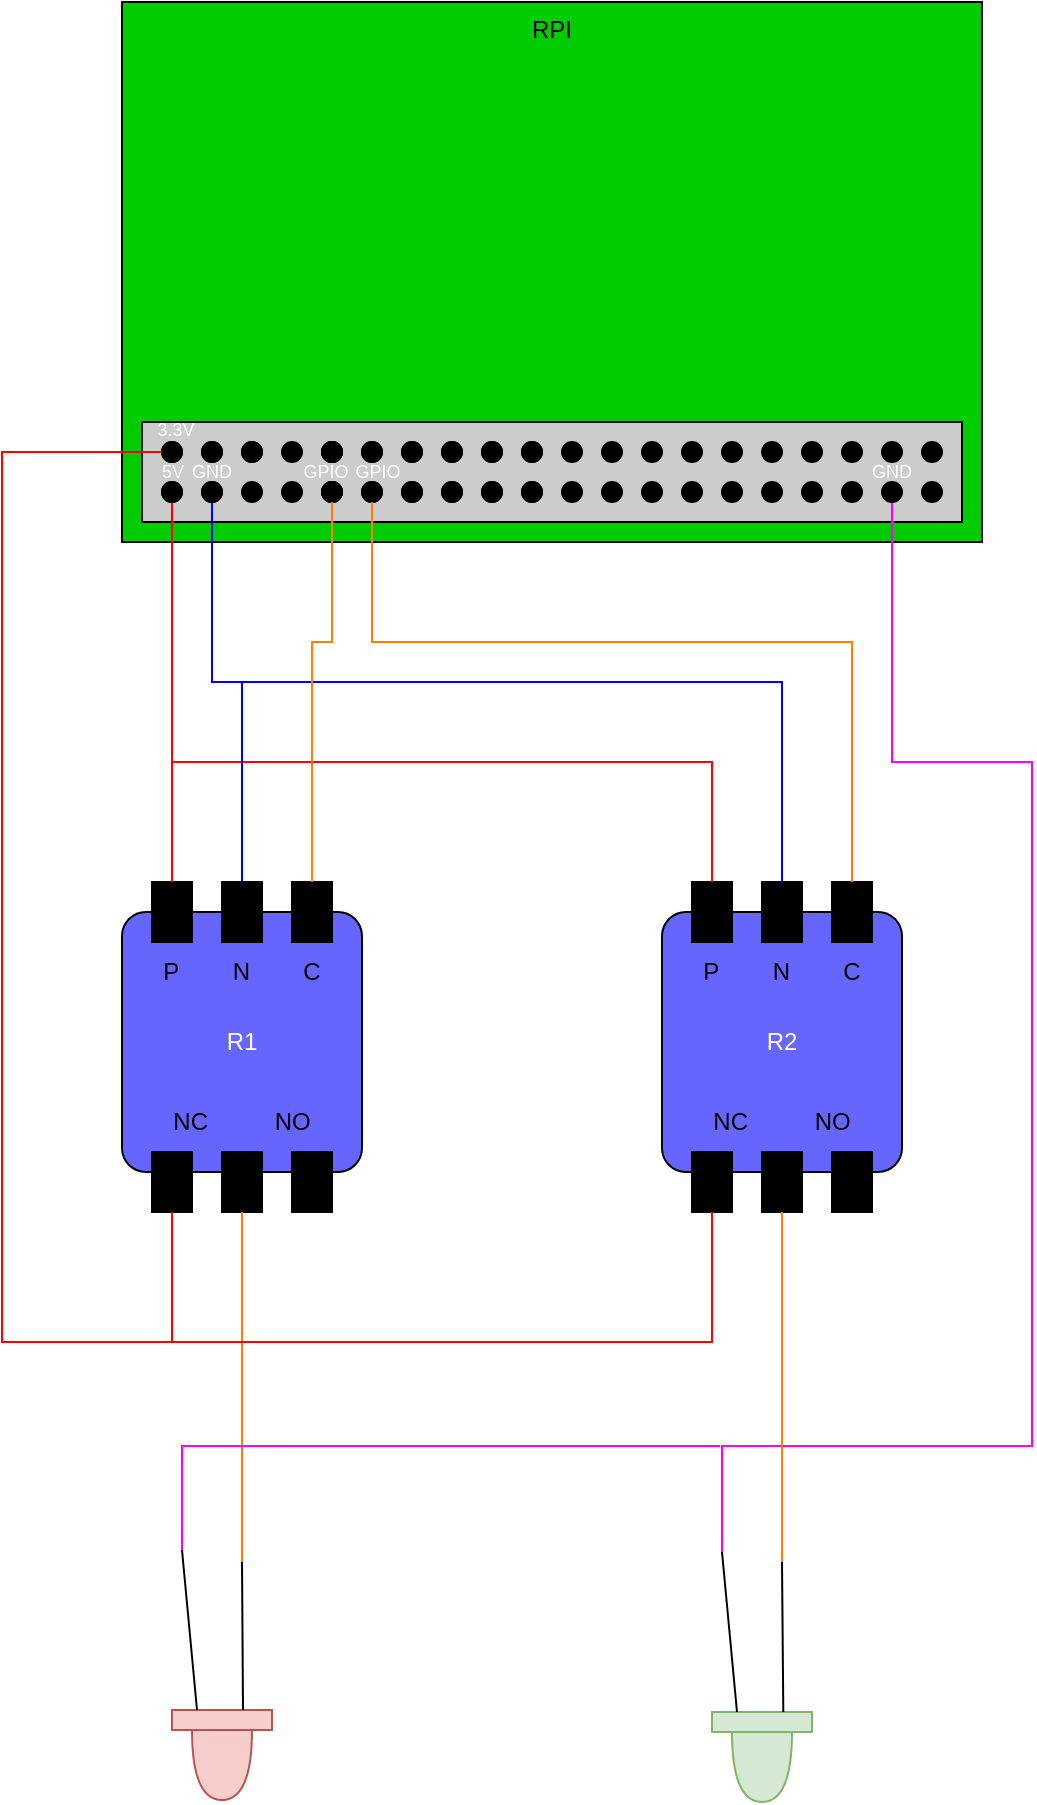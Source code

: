 <mxfile version="20.8.16" type="device"><diagram name="Page-1" id="wt5qt-1HWD4hvRLCWOPr"><mxGraphModel dx="1884" dy="1102" grid="0" gridSize="10" guides="1" tooltips="1" connect="1" arrows="1" fold="1" page="1" pageScale="1" pageWidth="827" pageHeight="1169" math="0" shadow="0"><root><mxCell id="0"/><mxCell id="1" parent="0"/><mxCell id="4td_BAS9eqGCO4hauidf-1" value="RPI" style="rounded=0;whiteSpace=wrap;html=1;fillColor=#00CC00;strokeColor=#000000;verticalAlign=top;" vertex="1" parent="1"><mxGeometry x="170" y="100" width="430" height="270" as="geometry"/></mxCell><mxCell id="4td_BAS9eqGCO4hauidf-3" value="" style="rounded=0;whiteSpace=wrap;html=1;labelBackgroundColor=#000000;strokeColor=#000000;fillColor=#CCCCCC;" vertex="1" parent="1"><mxGeometry x="180" y="310" width="410" height="50" as="geometry"/></mxCell><mxCell id="4td_BAS9eqGCO4hauidf-5" value="" style="ellipse;whiteSpace=wrap;html=1;aspect=fixed;labelBackgroundColor=#000000;strokeColor=#000000;fillColor=#000000;" vertex="1" parent="1"><mxGeometry x="190" y="320" width="10" height="10" as="geometry"/></mxCell><mxCell id="4td_BAS9eqGCO4hauidf-6" value="" style="ellipse;whiteSpace=wrap;html=1;aspect=fixed;labelBackgroundColor=#000000;strokeColor=#000000;fillColor=#000000;" vertex="1" parent="1"><mxGeometry x="190" y="340" width="10" height="10" as="geometry"/></mxCell><mxCell id="4td_BAS9eqGCO4hauidf-7" value="" style="ellipse;whiteSpace=wrap;html=1;aspect=fixed;labelBackgroundColor=#000000;strokeColor=#000000;fillColor=#000000;" vertex="1" parent="1"><mxGeometry x="210" y="320" width="10" height="10" as="geometry"/></mxCell><mxCell id="4td_BAS9eqGCO4hauidf-8" value="" style="ellipse;whiteSpace=wrap;html=1;aspect=fixed;labelBackgroundColor=#000000;strokeColor=#000000;fillColor=#000000;" vertex="1" parent="1"><mxGeometry x="210" y="340" width="10" height="10" as="geometry"/></mxCell><mxCell id="4td_BAS9eqGCO4hauidf-9" value="" style="ellipse;whiteSpace=wrap;html=1;aspect=fixed;labelBackgroundColor=#000000;strokeColor=#000000;fillColor=#000000;" vertex="1" parent="1"><mxGeometry x="230" y="320" width="10" height="10" as="geometry"/></mxCell><mxCell id="4td_BAS9eqGCO4hauidf-10" value="" style="ellipse;whiteSpace=wrap;html=1;aspect=fixed;labelBackgroundColor=#000000;strokeColor=#000000;fillColor=#000000;" vertex="1" parent="1"><mxGeometry x="230" y="340" width="10" height="10" as="geometry"/></mxCell><mxCell id="4td_BAS9eqGCO4hauidf-11" value="" style="ellipse;whiteSpace=wrap;html=1;aspect=fixed;labelBackgroundColor=#000000;strokeColor=#000000;fillColor=#000000;" vertex="1" parent="1"><mxGeometry x="250" y="320" width="10" height="10" as="geometry"/></mxCell><mxCell id="4td_BAS9eqGCO4hauidf-12" value="" style="ellipse;whiteSpace=wrap;html=1;aspect=fixed;labelBackgroundColor=#000000;strokeColor=#000000;fillColor=#000000;" vertex="1" parent="1"><mxGeometry x="250" y="340" width="10" height="10" as="geometry"/></mxCell><mxCell id="4td_BAS9eqGCO4hauidf-13" value="" style="ellipse;whiteSpace=wrap;html=1;aspect=fixed;labelBackgroundColor=#000000;strokeColor=#000000;fillColor=#000000;" vertex="1" parent="1"><mxGeometry x="270" y="320" width="10" height="10" as="geometry"/></mxCell><mxCell id="4td_BAS9eqGCO4hauidf-14" value="" style="ellipse;whiteSpace=wrap;html=1;aspect=fixed;labelBackgroundColor=#000000;strokeColor=#000000;fillColor=#000000;" vertex="1" parent="1"><mxGeometry x="270" y="340" width="10" height="10" as="geometry"/></mxCell><mxCell id="4td_BAS9eqGCO4hauidf-15" value="" style="ellipse;whiteSpace=wrap;html=1;aspect=fixed;labelBackgroundColor=#000000;strokeColor=#000000;fillColor=#000000;" vertex="1" parent="1"><mxGeometry x="270" y="320" width="10" height="10" as="geometry"/></mxCell><mxCell id="4td_BAS9eqGCO4hauidf-16" value="" style="ellipse;whiteSpace=wrap;html=1;aspect=fixed;labelBackgroundColor=#000000;strokeColor=#000000;fillColor=#000000;" vertex="1" parent="1"><mxGeometry x="270" y="340" width="10" height="10" as="geometry"/></mxCell><mxCell id="4td_BAS9eqGCO4hauidf-17" value="" style="ellipse;whiteSpace=wrap;html=1;aspect=fixed;labelBackgroundColor=#000000;strokeColor=#000000;fillColor=#000000;" vertex="1" parent="1"><mxGeometry x="190" y="320" width="10" height="10" as="geometry"/></mxCell><mxCell id="4td_BAS9eqGCO4hauidf-143" style="edgeStyle=orthogonalEdgeStyle;rounded=0;orthogonalLoop=1;jettySize=auto;html=1;exitX=0.5;exitY=1;exitDx=0;exitDy=0;entryX=0.5;entryY=0;entryDx=0;entryDy=0;strokeColor=#FF0000;fontColor=#FFFFFF;endArrow=none;endFill=0;elbow=vertical;" edge="1" parent="1" source="4td_BAS9eqGCO4hauidf-18" target="4td_BAS9eqGCO4hauidf-112"><mxGeometry relative="1" as="geometry"/></mxCell><mxCell id="4td_BAS9eqGCO4hauidf-18" value="" style="ellipse;whiteSpace=wrap;html=1;aspect=fixed;labelBackgroundColor=#000000;strokeColor=#000000;fillColor=#000000;" vertex="1" parent="1"><mxGeometry x="190" y="340" width="10" height="10" as="geometry"/></mxCell><mxCell id="4td_BAS9eqGCO4hauidf-19" value="" style="ellipse;whiteSpace=wrap;html=1;aspect=fixed;labelBackgroundColor=#000000;strokeColor=#000000;fillColor=#000000;" vertex="1" parent="1"><mxGeometry x="210" y="320" width="10" height="10" as="geometry"/></mxCell><mxCell id="4td_BAS9eqGCO4hauidf-145" style="edgeStyle=orthogonalEdgeStyle;rounded=0;orthogonalLoop=1;jettySize=auto;html=1;exitX=0.5;exitY=1;exitDx=0;exitDy=0;entryX=0.5;entryY=0;entryDx=0;entryDy=0;strokeColor=#0000FF;fontColor=#FFFFFF;endArrow=none;endFill=0;elbow=vertical;" edge="1" parent="1" source="4td_BAS9eqGCO4hauidf-20" target="4td_BAS9eqGCO4hauidf-113"><mxGeometry relative="1" as="geometry"><Array as="points"><mxPoint x="215" y="440"/><mxPoint x="230" y="440"/></Array></mxGeometry></mxCell><mxCell id="4td_BAS9eqGCO4hauidf-20" value="" style="ellipse;whiteSpace=wrap;html=1;aspect=fixed;labelBackgroundColor=#000000;strokeColor=#000000;fillColor=#000000;" vertex="1" parent="1"><mxGeometry x="210" y="340" width="10" height="10" as="geometry"/></mxCell><mxCell id="4td_BAS9eqGCO4hauidf-21" value="" style="ellipse;whiteSpace=wrap;html=1;aspect=fixed;labelBackgroundColor=#000000;strokeColor=#000000;fillColor=#000000;" vertex="1" parent="1"><mxGeometry x="230" y="320" width="10" height="10" as="geometry"/></mxCell><mxCell id="4td_BAS9eqGCO4hauidf-22" value="" style="ellipse;whiteSpace=wrap;html=1;aspect=fixed;labelBackgroundColor=#000000;strokeColor=#000000;fillColor=#000000;" vertex="1" parent="1"><mxGeometry x="330" y="340" width="10" height="10" as="geometry"/></mxCell><mxCell id="4td_BAS9eqGCO4hauidf-23" value="" style="ellipse;whiteSpace=wrap;html=1;aspect=fixed;labelBackgroundColor=#000000;strokeColor=#000000;fillColor=#000000;" vertex="1" parent="1"><mxGeometry x="350" y="320" width="10" height="10" as="geometry"/></mxCell><mxCell id="4td_BAS9eqGCO4hauidf-24" value="" style="ellipse;whiteSpace=wrap;html=1;aspect=fixed;labelBackgroundColor=#000000;strokeColor=#000000;fillColor=#000000;" vertex="1" parent="1"><mxGeometry x="350" y="340" width="10" height="10" as="geometry"/></mxCell><mxCell id="4td_BAS9eqGCO4hauidf-25" value="" style="ellipse;whiteSpace=wrap;html=1;aspect=fixed;labelBackgroundColor=#000000;strokeColor=#000000;fillColor=#000000;" vertex="1" parent="1"><mxGeometry x="370" y="320" width="10" height="10" as="geometry"/></mxCell><mxCell id="4td_BAS9eqGCO4hauidf-26" value="" style="ellipse;whiteSpace=wrap;html=1;aspect=fixed;labelBackgroundColor=#000000;strokeColor=#000000;fillColor=#000000;" vertex="1" parent="1"><mxGeometry x="370" y="340" width="10" height="10" as="geometry"/></mxCell><mxCell id="4td_BAS9eqGCO4hauidf-27" value="" style="ellipse;whiteSpace=wrap;html=1;aspect=fixed;labelBackgroundColor=#000000;strokeColor=#000000;fillColor=#000000;" vertex="1" parent="1"><mxGeometry x="290" y="320" width="10" height="10" as="geometry"/></mxCell><mxCell id="4td_BAS9eqGCO4hauidf-28" value="" style="ellipse;whiteSpace=wrap;html=1;aspect=fixed;labelBackgroundColor=#000000;strokeColor=#000000;fillColor=#000000;" vertex="1" parent="1"><mxGeometry x="290" y="340" width="10" height="10" as="geometry"/></mxCell><mxCell id="4td_BAS9eqGCO4hauidf-29" value="" style="ellipse;whiteSpace=wrap;html=1;aspect=fixed;labelBackgroundColor=#000000;strokeColor=#000000;fillColor=#000000;" vertex="1" parent="1"><mxGeometry x="310" y="320" width="10" height="10" as="geometry"/></mxCell><mxCell id="4td_BAS9eqGCO4hauidf-30" value="" style="ellipse;whiteSpace=wrap;html=1;aspect=fixed;labelBackgroundColor=#000000;strokeColor=#000000;fillColor=#000000;" vertex="1" parent="1"><mxGeometry x="310" y="340" width="10" height="10" as="geometry"/></mxCell><mxCell id="4td_BAS9eqGCO4hauidf-31" value="" style="ellipse;whiteSpace=wrap;html=1;aspect=fixed;labelBackgroundColor=#000000;strokeColor=#000000;fillColor=#000000;" vertex="1" parent="1"><mxGeometry x="330" y="320" width="10" height="10" as="geometry"/></mxCell><mxCell id="4td_BAS9eqGCO4hauidf-34" value="" style="ellipse;whiteSpace=wrap;html=1;aspect=fixed;labelBackgroundColor=#000000;strokeColor=#000000;fillColor=#000000;" vertex="1" parent="1"><mxGeometry x="370" y="320" width="10" height="10" as="geometry"/></mxCell><mxCell id="4td_BAS9eqGCO4hauidf-35" value="" style="ellipse;whiteSpace=wrap;html=1;aspect=fixed;labelBackgroundColor=#000000;strokeColor=#000000;fillColor=#000000;" vertex="1" parent="1"><mxGeometry x="370" y="340" width="10" height="10" as="geometry"/></mxCell><mxCell id="4td_BAS9eqGCO4hauidf-36" value="" style="ellipse;whiteSpace=wrap;html=1;aspect=fixed;labelBackgroundColor=#000000;strokeColor=#000000;fillColor=#000000;" vertex="1" parent="1"><mxGeometry x="350" y="340" width="10" height="10" as="geometry"/></mxCell><mxCell id="4td_BAS9eqGCO4hauidf-37" value="" style="ellipse;whiteSpace=wrap;html=1;aspect=fixed;labelBackgroundColor=#000000;strokeColor=#000000;fillColor=#000000;" vertex="1" parent="1"><mxGeometry x="350" y="320" width="10" height="10" as="geometry"/></mxCell><mxCell id="4td_BAS9eqGCO4hauidf-38" value="" style="ellipse;whiteSpace=wrap;html=1;aspect=fixed;labelBackgroundColor=#000000;strokeColor=#000000;fillColor=#000000;" vertex="1" parent="1"><mxGeometry x="330" y="320" width="10" height="10" as="geometry"/></mxCell><mxCell id="4td_BAS9eqGCO4hauidf-39" value="" style="ellipse;whiteSpace=wrap;html=1;aspect=fixed;labelBackgroundColor=#000000;strokeColor=#000000;fillColor=#000000;" vertex="1" parent="1"><mxGeometry x="330" y="340" width="10" height="10" as="geometry"/></mxCell><mxCell id="4td_BAS9eqGCO4hauidf-40" value="" style="ellipse;whiteSpace=wrap;html=1;aspect=fixed;labelBackgroundColor=#000000;strokeColor=#000000;fillColor=#000000;" vertex="1" parent="1"><mxGeometry x="310" y="340" width="10" height="10" as="geometry"/></mxCell><mxCell id="4td_BAS9eqGCO4hauidf-41" value="" style="ellipse;whiteSpace=wrap;html=1;aspect=fixed;labelBackgroundColor=#000000;strokeColor=#000000;fillColor=#000000;" vertex="1" parent="1"><mxGeometry x="310" y="320" width="10" height="10" as="geometry"/></mxCell><mxCell id="4td_BAS9eqGCO4hauidf-42" value="" style="ellipse;whiteSpace=wrap;html=1;aspect=fixed;labelBackgroundColor=#000000;strokeColor=#000000;fillColor=#000000;" vertex="1" parent="1"><mxGeometry x="290" y="320" width="10" height="10" as="geometry"/></mxCell><mxCell id="4td_BAS9eqGCO4hauidf-43" value="" style="ellipse;whiteSpace=wrap;html=1;aspect=fixed;labelBackgroundColor=#000000;strokeColor=#000000;fillColor=#000000;" vertex="1" parent="1"><mxGeometry x="290" y="340" width="10" height="10" as="geometry"/></mxCell><mxCell id="4td_BAS9eqGCO4hauidf-44" value="" style="ellipse;whiteSpace=wrap;html=1;aspect=fixed;labelBackgroundColor=#000000;strokeColor=#000000;fillColor=#000000;" vertex="1" parent="1"><mxGeometry x="270" y="340" width="10" height="10" as="geometry"/></mxCell><mxCell id="4td_BAS9eqGCO4hauidf-45" value="" style="ellipse;whiteSpace=wrap;html=1;aspect=fixed;labelBackgroundColor=#000000;strokeColor=#000000;fillColor=#000000;" vertex="1" parent="1"><mxGeometry x="270" y="320" width="10" height="10" as="geometry"/></mxCell><mxCell id="4td_BAS9eqGCO4hauidf-46" value="" style="ellipse;whiteSpace=wrap;html=1;aspect=fixed;labelBackgroundColor=#000000;strokeColor=#000000;fillColor=#000000;" vertex="1" parent="1"><mxGeometry x="430" y="340" width="10" height="10" as="geometry"/></mxCell><mxCell id="4td_BAS9eqGCO4hauidf-47" value="" style="ellipse;whiteSpace=wrap;html=1;aspect=fixed;labelBackgroundColor=#000000;strokeColor=#000000;fillColor=#000000;" vertex="1" parent="1"><mxGeometry x="450" y="320" width="10" height="10" as="geometry"/></mxCell><mxCell id="4td_BAS9eqGCO4hauidf-48" value="" style="ellipse;whiteSpace=wrap;html=1;aspect=fixed;labelBackgroundColor=#000000;strokeColor=#000000;fillColor=#000000;" vertex="1" parent="1"><mxGeometry x="450" y="340" width="10" height="10" as="geometry"/></mxCell><mxCell id="4td_BAS9eqGCO4hauidf-49" value="" style="ellipse;whiteSpace=wrap;html=1;aspect=fixed;labelBackgroundColor=#000000;strokeColor=#000000;fillColor=#000000;" vertex="1" parent="1"><mxGeometry x="390" y="320" width="10" height="10" as="geometry"/></mxCell><mxCell id="4td_BAS9eqGCO4hauidf-50" value="" style="ellipse;whiteSpace=wrap;html=1;aspect=fixed;labelBackgroundColor=#000000;strokeColor=#000000;fillColor=#000000;" vertex="1" parent="1"><mxGeometry x="390" y="340" width="10" height="10" as="geometry"/></mxCell><mxCell id="4td_BAS9eqGCO4hauidf-51" value="" style="ellipse;whiteSpace=wrap;html=1;aspect=fixed;labelBackgroundColor=#000000;strokeColor=#000000;fillColor=#000000;" vertex="1" parent="1"><mxGeometry x="410" y="320" width="10" height="10" as="geometry"/></mxCell><mxCell id="4td_BAS9eqGCO4hauidf-52" value="" style="ellipse;whiteSpace=wrap;html=1;aspect=fixed;labelBackgroundColor=#000000;strokeColor=#000000;fillColor=#000000;" vertex="1" parent="1"><mxGeometry x="410" y="340" width="10" height="10" as="geometry"/></mxCell><mxCell id="4td_BAS9eqGCO4hauidf-53" value="" style="ellipse;whiteSpace=wrap;html=1;aspect=fixed;labelBackgroundColor=#000000;strokeColor=#000000;fillColor=#000000;" vertex="1" parent="1"><mxGeometry x="430" y="320" width="10" height="10" as="geometry"/></mxCell><mxCell id="4td_BAS9eqGCO4hauidf-54" value="" style="ellipse;whiteSpace=wrap;html=1;aspect=fixed;labelBackgroundColor=#000000;strokeColor=#000000;fillColor=#000000;" vertex="1" parent="1"><mxGeometry x="570" y="320" width="10" height="10" as="geometry"/></mxCell><mxCell id="4td_BAS9eqGCO4hauidf-55" value="" style="ellipse;whiteSpace=wrap;html=1;aspect=fixed;labelBackgroundColor=#000000;strokeColor=#000000;fillColor=#000000;" vertex="1" parent="1"><mxGeometry x="570" y="340" width="10" height="10" as="geometry"/></mxCell><mxCell id="4td_BAS9eqGCO4hauidf-160" style="edgeStyle=orthogonalEdgeStyle;rounded=0;orthogonalLoop=1;jettySize=auto;html=1;exitX=0.5;exitY=1;exitDx=0;exitDy=0;strokeColor=#FF00FF;fontSize=9;fontColor=#FFFFFF;endArrow=none;endFill=0;elbow=vertical;" edge="1" parent="1" source="4td_BAS9eqGCO4hauidf-56"><mxGeometry relative="1" as="geometry"><mxPoint x="470" y="876" as="targetPoint"/><Array as="points"><mxPoint x="555" y="480"/><mxPoint x="625" y="480"/><mxPoint x="625" y="822"/><mxPoint x="470" y="822"/></Array></mxGeometry></mxCell><mxCell id="4td_BAS9eqGCO4hauidf-56" value="" style="ellipse;whiteSpace=wrap;html=1;aspect=fixed;labelBackgroundColor=#000000;strokeColor=#000000;fillColor=#000000;" vertex="1" parent="1"><mxGeometry x="550" y="340" width="10" height="10" as="geometry"/></mxCell><mxCell id="4td_BAS9eqGCO4hauidf-57" value="" style="ellipse;whiteSpace=wrap;html=1;aspect=fixed;labelBackgroundColor=#000000;strokeColor=#000000;fillColor=#000000;" vertex="1" parent="1"><mxGeometry x="550" y="320" width="10" height="10" as="geometry"/></mxCell><mxCell id="4td_BAS9eqGCO4hauidf-58" value="" style="ellipse;whiteSpace=wrap;html=1;aspect=fixed;labelBackgroundColor=#000000;strokeColor=#000000;fillColor=#000000;" vertex="1" parent="1"><mxGeometry x="530" y="320" width="10" height="10" as="geometry"/></mxCell><mxCell id="4td_BAS9eqGCO4hauidf-59" value="" style="ellipse;whiteSpace=wrap;html=1;aspect=fixed;labelBackgroundColor=#000000;strokeColor=#000000;fillColor=#000000;" vertex="1" parent="1"><mxGeometry x="530" y="340" width="10" height="10" as="geometry"/></mxCell><mxCell id="4td_BAS9eqGCO4hauidf-60" value="" style="ellipse;whiteSpace=wrap;html=1;aspect=fixed;labelBackgroundColor=#000000;strokeColor=#000000;fillColor=#000000;" vertex="1" parent="1"><mxGeometry x="510" y="340" width="10" height="10" as="geometry"/></mxCell><mxCell id="4td_BAS9eqGCO4hauidf-61" value="" style="ellipse;whiteSpace=wrap;html=1;aspect=fixed;labelBackgroundColor=#000000;strokeColor=#000000;fillColor=#000000;" vertex="1" parent="1"><mxGeometry x="510" y="320" width="10" height="10" as="geometry"/></mxCell><mxCell id="4td_BAS9eqGCO4hauidf-62" value="" style="ellipse;whiteSpace=wrap;html=1;aspect=fixed;labelBackgroundColor=#000000;strokeColor=#000000;fillColor=#000000;" vertex="1" parent="1"><mxGeometry x="490" y="320" width="10" height="10" as="geometry"/></mxCell><mxCell id="4td_BAS9eqGCO4hauidf-63" value="" style="ellipse;whiteSpace=wrap;html=1;aspect=fixed;labelBackgroundColor=#000000;strokeColor=#000000;fillColor=#000000;" vertex="1" parent="1"><mxGeometry x="490" y="340" width="10" height="10" as="geometry"/></mxCell><mxCell id="4td_BAS9eqGCO4hauidf-64" value="" style="ellipse;whiteSpace=wrap;html=1;aspect=fixed;labelBackgroundColor=#000000;strokeColor=#000000;fillColor=#000000;" vertex="1" parent="1"><mxGeometry x="470" y="340" width="10" height="10" as="geometry"/></mxCell><mxCell id="4td_BAS9eqGCO4hauidf-65" value="" style="ellipse;whiteSpace=wrap;html=1;aspect=fixed;labelBackgroundColor=#000000;strokeColor=#000000;fillColor=#000000;" vertex="1" parent="1"><mxGeometry x="470" y="320" width="10" height="10" as="geometry"/></mxCell><mxCell id="4td_BAS9eqGCO4hauidf-111" value="" style="group;fontColor=#FFFFFF;" vertex="1" connectable="0" parent="1"><mxGeometry x="170" y="555" width="120" height="150" as="geometry"/></mxCell><mxCell id="4td_BAS9eqGCO4hauidf-66" value="&lt;font color=&quot;#ffffff&quot;&gt;R1&lt;/font&gt;" style="rounded=1;whiteSpace=wrap;html=1;labelBackgroundColor=none;strokeColor=#000000;fillColor=#6666FF;arcSize=10;" vertex="1" parent="4td_BAS9eqGCO4hauidf-111"><mxGeometry width="120" height="130" as="geometry"/></mxCell><mxCell id="4td_BAS9eqGCO4hauidf-108" value="" style="rounded=0;whiteSpace=wrap;html=1;labelBackgroundColor=#000000;strokeColor=#000000;fillColor=#000000;" vertex="1" parent="4td_BAS9eqGCO4hauidf-111"><mxGeometry x="15" y="120" width="20" height="30" as="geometry"/></mxCell><mxCell id="4td_BAS9eqGCO4hauidf-109" value="" style="rounded=0;whiteSpace=wrap;html=1;labelBackgroundColor=#000000;strokeColor=#000000;fillColor=#000000;" vertex="1" parent="4td_BAS9eqGCO4hauidf-111"><mxGeometry x="50" y="120" width="20" height="30" as="geometry"/></mxCell><mxCell id="4td_BAS9eqGCO4hauidf-110" value="" style="rounded=0;whiteSpace=wrap;html=1;labelBackgroundColor=#000000;strokeColor=#000000;fillColor=#000000;" vertex="1" parent="4td_BAS9eqGCO4hauidf-111"><mxGeometry x="85" y="120" width="20" height="30" as="geometry"/></mxCell><mxCell id="4td_BAS9eqGCO4hauidf-112" value="" style="rounded=0;whiteSpace=wrap;html=1;labelBackgroundColor=#000000;strokeColor=#000000;fillColor=#000000;" vertex="1" parent="4td_BAS9eqGCO4hauidf-111"><mxGeometry x="15" y="-15" width="20" height="30" as="geometry"/></mxCell><mxCell id="4td_BAS9eqGCO4hauidf-113" value="" style="rounded=0;whiteSpace=wrap;html=1;labelBackgroundColor=#000000;strokeColor=#000000;fillColor=#000000;" vertex="1" parent="4td_BAS9eqGCO4hauidf-111"><mxGeometry x="50" y="-15" width="20" height="30" as="geometry"/></mxCell><mxCell id="4td_BAS9eqGCO4hauidf-114" value="" style="rounded=0;whiteSpace=wrap;html=1;labelBackgroundColor=#000000;strokeColor=#000000;fillColor=#000000;" vertex="1" parent="4td_BAS9eqGCO4hauidf-111"><mxGeometry x="85" y="-15" width="20" height="30" as="geometry"/></mxCell><mxCell id="4td_BAS9eqGCO4hauidf-115" value="P&amp;nbsp; &amp;nbsp; &amp;nbsp; &amp;nbsp; N&amp;nbsp; &amp;nbsp; &amp;nbsp; &amp;nbsp; C" style="text;html=1;strokeColor=none;fillColor=none;align=center;verticalAlign=middle;whiteSpace=wrap;rounded=0;" vertex="1" parent="4td_BAS9eqGCO4hauidf-111"><mxGeometry x="5" y="15" width="110" height="30" as="geometry"/></mxCell><mxCell id="4td_BAS9eqGCO4hauidf-116" value="NC&amp;nbsp; &amp;nbsp; &amp;nbsp; &amp;nbsp; &amp;nbsp; NO" style="text;html=1;strokeColor=none;fillColor=none;align=center;verticalAlign=middle;whiteSpace=wrap;rounded=0;" vertex="1" parent="4td_BAS9eqGCO4hauidf-111"><mxGeometry x="5" y="90" width="110" height="30" as="geometry"/></mxCell><mxCell id="4td_BAS9eqGCO4hauidf-117" value="" style="group;fontColor=#FFFFFF;" vertex="1" connectable="0" parent="1"><mxGeometry x="440" y="555" width="120" height="150" as="geometry"/></mxCell><mxCell id="4td_BAS9eqGCO4hauidf-118" value="&lt;font color=&quot;#ffffff&quot;&gt;R2&lt;/font&gt;" style="rounded=1;whiteSpace=wrap;html=1;labelBackgroundColor=none;strokeColor=#000000;fillColor=#6666FF;arcSize=10;" vertex="1" parent="4td_BAS9eqGCO4hauidf-117"><mxGeometry width="120" height="130" as="geometry"/></mxCell><mxCell id="4td_BAS9eqGCO4hauidf-119" value="" style="rounded=0;whiteSpace=wrap;html=1;labelBackgroundColor=#000000;strokeColor=#000000;fillColor=#000000;" vertex="1" parent="4td_BAS9eqGCO4hauidf-117"><mxGeometry x="15" y="120" width="20" height="30" as="geometry"/></mxCell><mxCell id="4td_BAS9eqGCO4hauidf-120" value="" style="rounded=0;whiteSpace=wrap;html=1;labelBackgroundColor=#000000;strokeColor=#000000;fillColor=#000000;" vertex="1" parent="4td_BAS9eqGCO4hauidf-117"><mxGeometry x="50" y="120" width="20" height="30" as="geometry"/></mxCell><mxCell id="4td_BAS9eqGCO4hauidf-121" value="" style="rounded=0;whiteSpace=wrap;html=1;labelBackgroundColor=#000000;strokeColor=#000000;fillColor=#000000;" vertex="1" parent="4td_BAS9eqGCO4hauidf-117"><mxGeometry x="85" y="120" width="20" height="30" as="geometry"/></mxCell><mxCell id="4td_BAS9eqGCO4hauidf-122" value="" style="rounded=0;whiteSpace=wrap;html=1;labelBackgroundColor=#000000;strokeColor=#000000;fillColor=#000000;" vertex="1" parent="4td_BAS9eqGCO4hauidf-117"><mxGeometry x="15" y="-15" width="20" height="30" as="geometry"/></mxCell><mxCell id="4td_BAS9eqGCO4hauidf-123" value="" style="rounded=0;whiteSpace=wrap;html=1;labelBackgroundColor=#000000;strokeColor=#000000;fillColor=#000000;" vertex="1" parent="4td_BAS9eqGCO4hauidf-117"><mxGeometry x="50" y="-15" width="20" height="30" as="geometry"/></mxCell><mxCell id="4td_BAS9eqGCO4hauidf-124" value="" style="rounded=0;whiteSpace=wrap;html=1;labelBackgroundColor=#000000;strokeColor=#000000;fillColor=#000000;" vertex="1" parent="4td_BAS9eqGCO4hauidf-117"><mxGeometry x="85" y="-15" width="20" height="30" as="geometry"/></mxCell><mxCell id="4td_BAS9eqGCO4hauidf-125" value="P&amp;nbsp; &amp;nbsp; &amp;nbsp; &amp;nbsp; N&amp;nbsp; &amp;nbsp; &amp;nbsp; &amp;nbsp; C" style="text;html=1;strokeColor=none;fillColor=none;align=center;verticalAlign=middle;whiteSpace=wrap;rounded=0;" vertex="1" parent="4td_BAS9eqGCO4hauidf-117"><mxGeometry x="5" y="15" width="110" height="30" as="geometry"/></mxCell><mxCell id="4td_BAS9eqGCO4hauidf-126" value="NC&amp;nbsp; &amp;nbsp; &amp;nbsp; &amp;nbsp; &amp;nbsp; NO" style="text;html=1;strokeColor=none;fillColor=none;align=center;verticalAlign=middle;whiteSpace=wrap;rounded=0;" vertex="1" parent="4td_BAS9eqGCO4hauidf-117"><mxGeometry x="5" y="90" width="110" height="30" as="geometry"/></mxCell><mxCell id="4td_BAS9eqGCO4hauidf-132" value="" style="group" vertex="1" connectable="0" parent="1"><mxGeometry x="195" y="874" width="50" height="125" as="geometry"/></mxCell><mxCell id="4td_BAS9eqGCO4hauidf-129" value="" style="group" vertex="1" connectable="0" parent="4td_BAS9eqGCO4hauidf-132"><mxGeometry y="80" width="50" height="45" as="geometry"/></mxCell><mxCell id="4td_BAS9eqGCO4hauidf-127" value="" style="shape=or;whiteSpace=wrap;html=1;labelBackgroundColor=none;strokeColor=#b85450;fillColor=#f8cecc;rotation=90;" vertex="1" parent="4td_BAS9eqGCO4hauidf-129"><mxGeometry x="7.5" y="12.5" width="35" height="30" as="geometry"/></mxCell><mxCell id="4td_BAS9eqGCO4hauidf-128" value="" style="rounded=0;whiteSpace=wrap;html=1;labelBackgroundColor=none;strokeColor=#b85450;fillColor=#f8cecc;" vertex="1" parent="4td_BAS9eqGCO4hauidf-129"><mxGeometry width="50" height="10" as="geometry"/></mxCell><mxCell id="4td_BAS9eqGCO4hauidf-130" value="" style="endArrow=none;html=1;rounded=0;fontColor=#FFFFFF;exitX=0.25;exitY=0;exitDx=0;exitDy=0;elbow=vertical;" edge="1" parent="4td_BAS9eqGCO4hauidf-132" source="4td_BAS9eqGCO4hauidf-128"><mxGeometry width="50" height="50" relative="1" as="geometry"><mxPoint x="-5" y="70" as="sourcePoint"/><mxPoint x="5" as="targetPoint"/></mxGeometry></mxCell><mxCell id="4td_BAS9eqGCO4hauidf-131" value="" style="endArrow=none;html=1;rounded=0;fontColor=#FFFFFF;elbow=vertical;exitX=0.75;exitY=0;exitDx=0;exitDy=0;" edge="1" parent="4td_BAS9eqGCO4hauidf-132"><mxGeometry width="50" height="50" relative="1" as="geometry"><mxPoint x="35.5" y="80" as="sourcePoint"/><mxPoint x="35" y="5" as="targetPoint"/></mxGeometry></mxCell><mxCell id="4td_BAS9eqGCO4hauidf-133" value="" style="group" vertex="1" connectable="0" parent="1"><mxGeometry x="465" y="875" width="50" height="125" as="geometry"/></mxCell><mxCell id="4td_BAS9eqGCO4hauidf-134" value="" style="group" vertex="1" connectable="0" parent="4td_BAS9eqGCO4hauidf-133"><mxGeometry y="80" width="50" height="45" as="geometry"/></mxCell><mxCell id="4td_BAS9eqGCO4hauidf-135" value="" style="shape=or;whiteSpace=wrap;html=1;labelBackgroundColor=none;strokeColor=#82b366;fillColor=#d5e8d4;rotation=90;" vertex="1" parent="4td_BAS9eqGCO4hauidf-134"><mxGeometry x="7.5" y="12.5" width="35" height="30" as="geometry"/></mxCell><mxCell id="4td_BAS9eqGCO4hauidf-136" value="" style="rounded=0;whiteSpace=wrap;html=1;labelBackgroundColor=none;strokeColor=#82b366;fillColor=#d5e8d4;" vertex="1" parent="4td_BAS9eqGCO4hauidf-134"><mxGeometry width="50" height="10" as="geometry"/></mxCell><mxCell id="4td_BAS9eqGCO4hauidf-137" value="" style="endArrow=none;html=1;rounded=0;fontColor=#FFFFFF;exitX=0.25;exitY=0;exitDx=0;exitDy=0;elbow=vertical;" edge="1" parent="4td_BAS9eqGCO4hauidf-133" source="4td_BAS9eqGCO4hauidf-136"><mxGeometry width="50" height="50" relative="1" as="geometry"><mxPoint x="-5" y="70" as="sourcePoint"/><mxPoint x="5" as="targetPoint"/></mxGeometry></mxCell><mxCell id="4td_BAS9eqGCO4hauidf-138" value="" style="endArrow=none;html=1;rounded=0;fontColor=#FFFFFF;elbow=vertical;exitX=0.633;exitY=-0.004;exitDx=0;exitDy=0;exitPerimeter=0;" edge="1" parent="4td_BAS9eqGCO4hauidf-133"><mxGeometry width="50" height="50" relative="1" as="geometry"><mxPoint x="35.65" y="79.96" as="sourcePoint"/><mxPoint x="35" y="5" as="targetPoint"/></mxGeometry></mxCell><mxCell id="4td_BAS9eqGCO4hauidf-144" style="edgeStyle=orthogonalEdgeStyle;rounded=0;orthogonalLoop=1;jettySize=auto;html=1;exitX=0.5;exitY=0;exitDx=0;exitDy=0;entryX=0.5;entryY=0;entryDx=0;entryDy=0;strokeColor=#FF0000;fontColor=#FFFFFF;endArrow=none;endFill=0;elbow=vertical;" edge="1" parent="1" source="4td_BAS9eqGCO4hauidf-112" target="4td_BAS9eqGCO4hauidf-122"><mxGeometry relative="1" as="geometry"><Array as="points"><mxPoint x="195" y="480"/><mxPoint x="465" y="480"/></Array></mxGeometry></mxCell><mxCell id="4td_BAS9eqGCO4hauidf-146" style="edgeStyle=orthogonalEdgeStyle;rounded=0;orthogonalLoop=1;jettySize=auto;html=1;exitX=0.5;exitY=0;exitDx=0;exitDy=0;entryX=0.5;entryY=0;entryDx=0;entryDy=0;strokeColor=#0000FF;fontColor=#FFFFFF;endArrow=none;endFill=0;elbow=vertical;" edge="1" parent="1" source="4td_BAS9eqGCO4hauidf-113" target="4td_BAS9eqGCO4hauidf-123"><mxGeometry relative="1" as="geometry"><Array as="points"><mxPoint x="230" y="440"/><mxPoint x="500" y="440"/></Array></mxGeometry></mxCell><mxCell id="4td_BAS9eqGCO4hauidf-147" style="edgeStyle=orthogonalEdgeStyle;rounded=0;orthogonalLoop=1;jettySize=auto;html=1;exitX=0.5;exitY=0;exitDx=0;exitDy=0;entryX=0.5;entryY=1;entryDx=0;entryDy=0;strokeColor=#FF8000;fontColor=#FFFFFF;endArrow=none;endFill=0;elbow=vertical;" edge="1" parent="1" source="4td_BAS9eqGCO4hauidf-114" target="4td_BAS9eqGCO4hauidf-44"><mxGeometry relative="1" as="geometry"><Array as="points"><mxPoint x="265" y="420"/><mxPoint x="275" y="420"/></Array></mxGeometry></mxCell><mxCell id="4td_BAS9eqGCO4hauidf-148" style="edgeStyle=orthogonalEdgeStyle;rounded=0;orthogonalLoop=1;jettySize=auto;html=1;exitX=0.5;exitY=0;exitDx=0;exitDy=0;entryX=0.5;entryY=1;entryDx=0;entryDy=0;strokeColor=#FF8000;fontColor=#FFFFFF;endArrow=none;endFill=0;elbow=vertical;" edge="1" parent="1" source="4td_BAS9eqGCO4hauidf-124" target="4td_BAS9eqGCO4hauidf-43"><mxGeometry relative="1" as="geometry"><Array as="points"><mxPoint x="535" y="420"/><mxPoint x="295" y="420"/></Array></mxGeometry></mxCell><mxCell id="4td_BAS9eqGCO4hauidf-150" style="edgeStyle=orthogonalEdgeStyle;rounded=0;orthogonalLoop=1;jettySize=auto;html=1;exitX=0.5;exitY=1;exitDx=0;exitDy=0;strokeColor=#FF8000;fontColor=#FFFFFF;endArrow=none;endFill=0;elbow=vertical;" edge="1" parent="1" source="4td_BAS9eqGCO4hauidf-109"><mxGeometry relative="1" as="geometry"><mxPoint x="230" y="880" as="targetPoint"/></mxGeometry></mxCell><mxCell id="4td_BAS9eqGCO4hauidf-152" style="edgeStyle=orthogonalEdgeStyle;rounded=0;orthogonalLoop=1;jettySize=auto;html=1;exitX=0.5;exitY=1;exitDx=0;exitDy=0;strokeColor=#FF8000;fontColor=#FFFFFF;endArrow=none;endFill=0;elbow=vertical;" edge="1" parent="1" source="4td_BAS9eqGCO4hauidf-120"><mxGeometry relative="1" as="geometry"><mxPoint x="500" y="880" as="targetPoint"/></mxGeometry></mxCell><mxCell id="4td_BAS9eqGCO4hauidf-153" style="edgeStyle=orthogonalEdgeStyle;rounded=0;orthogonalLoop=1;jettySize=auto;html=1;entryX=0;entryY=0.5;entryDx=0;entryDy=0;strokeColor=#FF0000;fontColor=#FFFFFF;endArrow=none;endFill=0;elbow=vertical;" edge="1" parent="1" source="4td_BAS9eqGCO4hauidf-119" target="4td_BAS9eqGCO4hauidf-17"><mxGeometry relative="1" as="geometry"><Array as="points"><mxPoint x="465" y="770"/><mxPoint x="110" y="770"/><mxPoint x="110" y="325"/></Array></mxGeometry></mxCell><mxCell id="4td_BAS9eqGCO4hauidf-154" style="edgeStyle=orthogonalEdgeStyle;rounded=0;orthogonalLoop=1;jettySize=auto;html=1;exitX=0.5;exitY=1;exitDx=0;exitDy=0;entryX=0;entryY=0.5;entryDx=0;entryDy=0;strokeColor=#FF0000;fontColor=#FFFFFF;endArrow=none;endFill=0;elbow=vertical;" edge="1" parent="1" source="4td_BAS9eqGCO4hauidf-108" target="4td_BAS9eqGCO4hauidf-17"><mxGeometry relative="1" as="geometry"><Array as="points"><mxPoint x="195" y="770"/><mxPoint x="110" y="770"/><mxPoint x="110" y="325"/></Array></mxGeometry></mxCell><mxCell id="4td_BAS9eqGCO4hauidf-155" value="&lt;font style=&quot;font-size: 9px;&quot;&gt;3.3V&lt;/font&gt;" style="text;html=1;strokeColor=none;fillColor=none;align=center;verticalAlign=middle;whiteSpace=wrap;rounded=0;fontColor=#FFFFFF;" vertex="1" parent="1"><mxGeometry x="167" y="298" width="60" height="30" as="geometry"/></mxCell><mxCell id="4td_BAS9eqGCO4hauidf-156" value="&lt;font style=&quot;font-size: 9px;&quot;&gt;5V&lt;/font&gt;" style="text;html=1;strokeColor=none;fillColor=none;align=center;verticalAlign=middle;whiteSpace=wrap;rounded=0;fontColor=#FFFFFF;" vertex="1" parent="1"><mxGeometry x="185.5" y="326" width="19" height="15" as="geometry"/></mxCell><mxCell id="4td_BAS9eqGCO4hauidf-157" value="&lt;font style=&quot;font-size: 9px;&quot;&gt;GND&lt;/font&gt;" style="text;html=1;strokeColor=none;fillColor=none;align=center;verticalAlign=middle;whiteSpace=wrap;rounded=0;fontColor=#FFFFFF;" vertex="1" parent="1"><mxGeometry x="203" y="328" width="24" height="11" as="geometry"/></mxCell><mxCell id="4td_BAS9eqGCO4hauidf-158" value="&lt;font style=&quot;font-size: 9px;&quot;&gt;GPIO&lt;/font&gt;" style="text;html=1;strokeColor=none;fillColor=none;align=center;verticalAlign=middle;whiteSpace=wrap;rounded=0;fontColor=#FFFFFF;" vertex="1" parent="1"><mxGeometry x="260" y="328.5" width="24" height="11" as="geometry"/></mxCell><mxCell id="4td_BAS9eqGCO4hauidf-159" value="&lt;font style=&quot;font-size: 9px;&quot;&gt;GPIO&lt;/font&gt;" style="text;html=1;strokeColor=none;fillColor=none;align=center;verticalAlign=middle;whiteSpace=wrap;rounded=0;fontColor=#FFFFFF;" vertex="1" parent="1"><mxGeometry x="286" y="328.5" width="24" height="11" as="geometry"/></mxCell><mxCell id="4td_BAS9eqGCO4hauidf-162" value="" style="endArrow=none;html=1;rounded=0;strokeColor=#FF00FF;fontSize=9;fontColor=#FFFFFF;elbow=vertical;" edge="1" parent="1"><mxGeometry width="50" height="50" relative="1" as="geometry"><mxPoint x="200" y="874" as="sourcePoint"/><mxPoint x="469" y="822" as="targetPoint"/><Array as="points"><mxPoint x="200" y="822"/></Array></mxGeometry></mxCell><mxCell id="4td_BAS9eqGCO4hauidf-163" value="&lt;font style=&quot;font-size: 9px;&quot;&gt;GND&lt;/font&gt;" style="text;html=1;strokeColor=none;fillColor=none;align=center;verticalAlign=middle;whiteSpace=wrap;rounded=0;fontColor=#FFFFFF;" vertex="1" parent="1"><mxGeometry x="543" y="328" width="24" height="11" as="geometry"/></mxCell></root></mxGraphModel></diagram></mxfile>